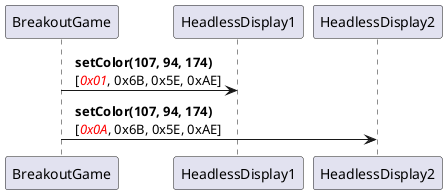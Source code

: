@startuml
BreakoutGame -> HeadlessDisplay1: <b>  setColor(107, 94, 174)</b>\n  [<font color="red"><i>0x01</i></font>, 0x6B, 0x5E, 0xAE]
BreakoutGame -> HeadlessDisplay2: <b>  setColor(107, 94, 174)</b>\n  [<font color="red"><i>0x0A</i></font>, 0x6B, 0x5E, 0xAE]
@enduml